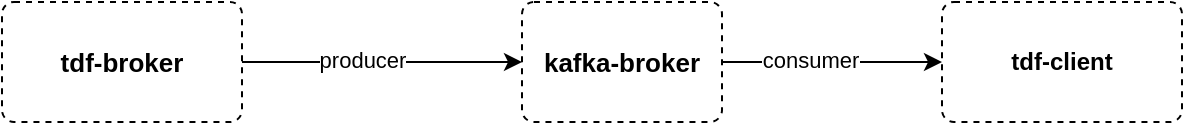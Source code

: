 <mxfile version="14.9.6" type="github">
  <diagram id="T08RTJmruMYxkAcvKGWH" name="Page-1">
    <mxGraphModel dx="1422" dy="794" grid="1" gridSize="10" guides="1" tooltips="1" connect="1" arrows="1" fold="1" page="1" pageScale="1" pageWidth="827" pageHeight="1169" math="0" shadow="0">
      <root>
        <mxCell id="0" />
        <mxCell id="1" parent="0" />
        <mxCell id="UIvYSROiSC9El-1xtjfO-5" value="" style="edgeStyle=orthogonalEdgeStyle;rounded=0;orthogonalLoop=1;jettySize=auto;html=1;" edge="1" parent="1" source="UIvYSROiSC9El-1xtjfO-3" target="UIvYSROiSC9El-1xtjfO-4">
          <mxGeometry relative="1" as="geometry" />
        </mxCell>
        <mxCell id="UIvYSROiSC9El-1xtjfO-11" value="consumer" style="edgeLabel;html=1;align=center;verticalAlign=middle;resizable=0;points=[];" vertex="1" connectable="0" parent="UIvYSROiSC9El-1xtjfO-5">
          <mxGeometry x="-0.2" y="1" relative="1" as="geometry">
            <mxPoint as="offset" />
          </mxGeometry>
        </mxCell>
        <mxCell id="UIvYSROiSC9El-1xtjfO-9" style="edgeStyle=orthogonalEdgeStyle;rounded=0;orthogonalLoop=1;jettySize=auto;html=1;exitX=1;exitY=0.5;exitDx=0;exitDy=0;" edge="1" parent="1" source="UIvYSROiSC9El-1xtjfO-3">
          <mxGeometry relative="1" as="geometry">
            <mxPoint x="400" y="200" as="targetPoint" />
          </mxGeometry>
        </mxCell>
        <mxCell id="UIvYSROiSC9El-1xtjfO-3" value="kafka-broker" style="rounded=1;arcSize=10;whiteSpace=wrap;html=1;align=center;dashed=1;fontSize=13;fontStyle=1" vertex="1" parent="1">
          <mxGeometry x="320" y="170" width="100" height="60" as="geometry" />
        </mxCell>
        <mxCell id="UIvYSROiSC9El-1xtjfO-4" value="tdf-client" style="rounded=1;whiteSpace=wrap;html=1;dashed=1;arcSize=10;fontStyle=1" vertex="1" parent="1">
          <mxGeometry x="530" y="170" width="120" height="60" as="geometry" />
        </mxCell>
        <mxCell id="UIvYSROiSC9El-1xtjfO-8" value="" style="edgeStyle=orthogonalEdgeStyle;rounded=0;orthogonalLoop=1;jettySize=auto;html=1;" edge="1" parent="1" source="UIvYSROiSC9El-1xtjfO-6" target="UIvYSROiSC9El-1xtjfO-3">
          <mxGeometry relative="1" as="geometry" />
        </mxCell>
        <mxCell id="UIvYSROiSC9El-1xtjfO-10" value="producer" style="edgeLabel;html=1;align=center;verticalAlign=middle;resizable=0;points=[];" vertex="1" connectable="0" parent="UIvYSROiSC9El-1xtjfO-8">
          <mxGeometry x="-0.143" y="1" relative="1" as="geometry">
            <mxPoint as="offset" />
          </mxGeometry>
        </mxCell>
        <mxCell id="UIvYSROiSC9El-1xtjfO-6" value="tdf-broker" style="whiteSpace=wrap;html=1;rounded=1;dashed=1;arcSize=10;fontSize=13;fontStyle=1" vertex="1" parent="1">
          <mxGeometry x="60" y="170" width="120" height="60" as="geometry" />
        </mxCell>
      </root>
    </mxGraphModel>
  </diagram>
</mxfile>
